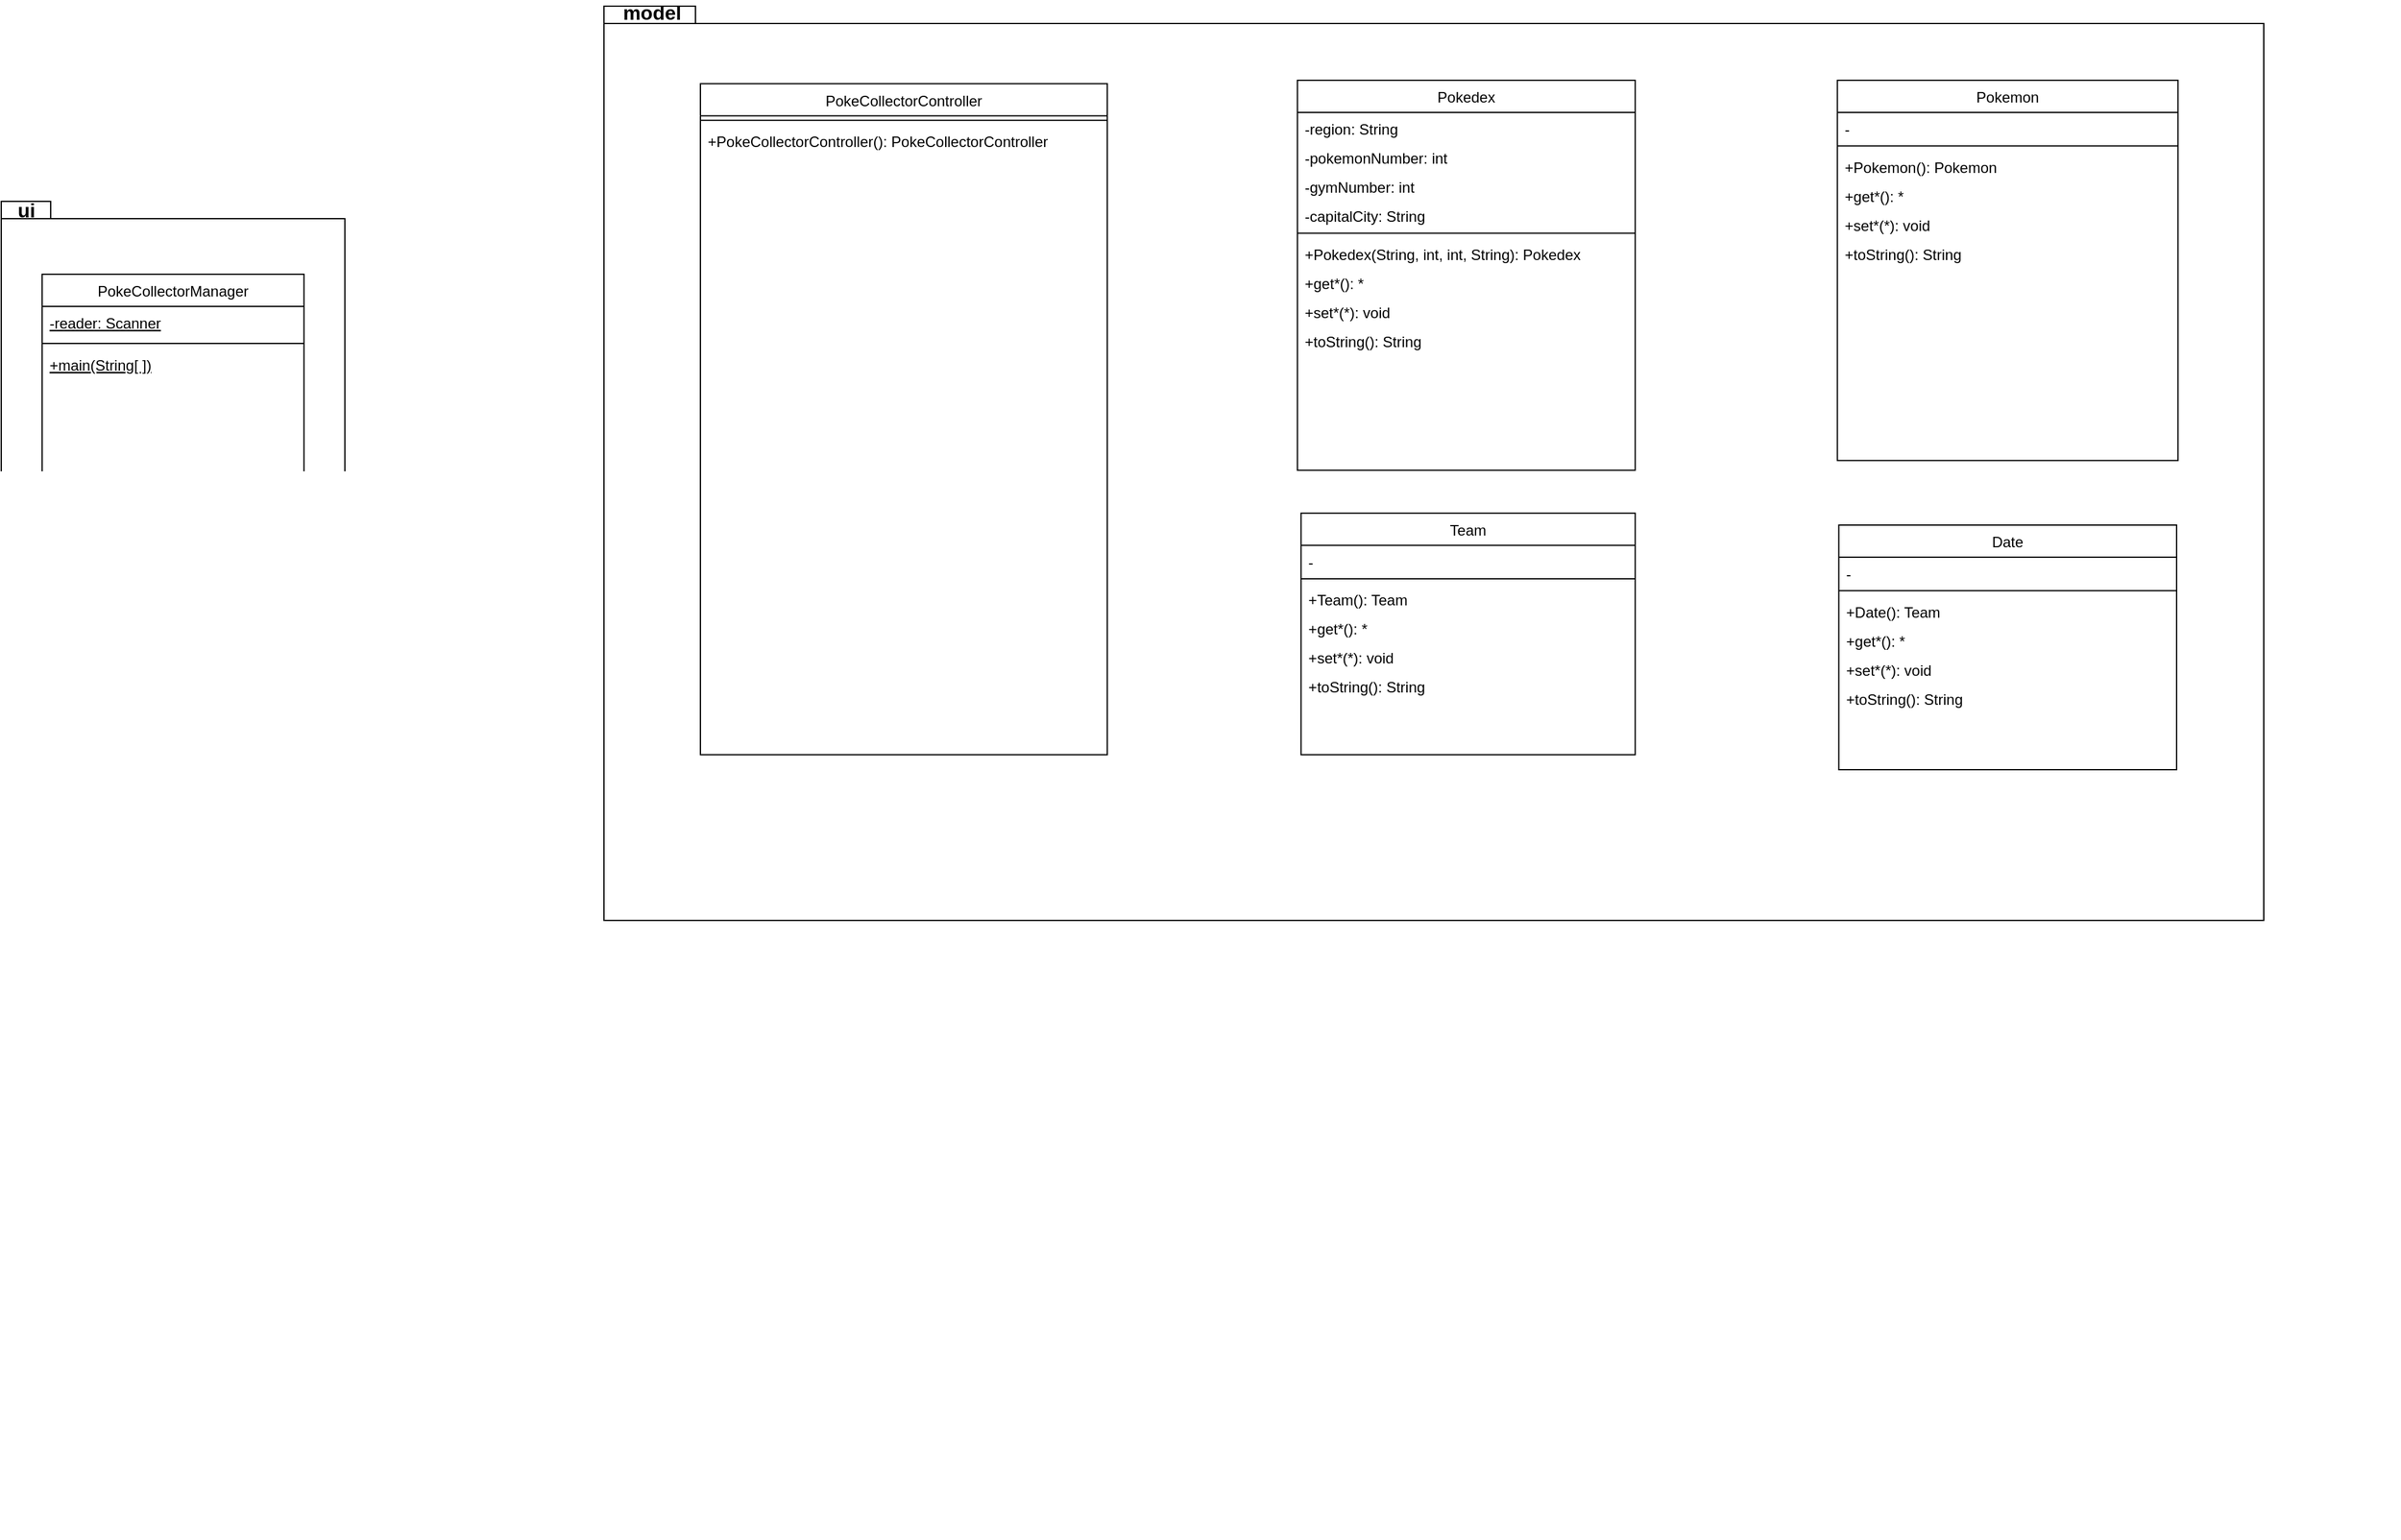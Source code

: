 <mxfile version="20.3.0" type="device"><diagram id="C5RBs43oDa-KdzZeNtuy" name="Page-1"><mxGraphModel dx="1929" dy="1619" grid="1" gridSize="10" guides="1" tooltips="1" connect="1" arrows="1" fold="1" page="1" pageScale="1" pageWidth="827" pageHeight="1169" math="0" shadow="0"><root><mxCell id="WIyWlLk6GJQsqaUBKTNV-0"/><mxCell id="WIyWlLk6GJQsqaUBKTNV-1" parent="WIyWlLk6GJQsqaUBKTNV-0"/><mxCell id="iSvfDCIpd0G1INtYwZN1-61" value="" style="group" parent="WIyWlLk6GJQsqaUBKTNV-1" vertex="1" connectable="0"><mxGeometry x="-500" y="98" width="450" height="473" as="geometry"/></mxCell><mxCell id="iSvfDCIpd0G1INtYwZN1-53" value="" style="shape=folder;fontStyle=1;spacingTop=10;tabWidth=40;tabHeight=14;tabPosition=left;html=1;" parent="iSvfDCIpd0G1INtYwZN1-61" vertex="1"><mxGeometry width="277.941" height="372" as="geometry"/></mxCell><mxCell id="iSvfDCIpd0G1INtYwZN1-55" value="ui" style="text;strokeColor=none;fillColor=none;html=1;fontSize=16;fontStyle=1;verticalAlign=middle;align=center;" parent="iSvfDCIpd0G1INtYwZN1-61" vertex="1"><mxGeometry x="6.615" width="26.471" height="14.308" as="geometry"/></mxCell><mxCell id="zkfFHV4jXpPFQw0GAbJ--0" value="PokeCollectorManager" style="swimlane;fontStyle=0;align=center;verticalAlign=top;childLayout=stackLayout;horizontal=1;startSize=26;horizontalStack=0;resizeParent=1;resizeLast=0;collapsible=1;marginBottom=0;rounded=0;shadow=0;strokeWidth=1;" parent="iSvfDCIpd0G1INtYwZN1-61" vertex="1"><mxGeometry x="33.088" y="59" width="211.765" height="254" as="geometry"><mxRectangle x="230" y="140" width="160" height="26" as="alternateBounds"/></mxGeometry></mxCell><mxCell id="GXTYJlBUm4R1N5sfBBOL-35" value="-reader: Scanner" style="text;align=left;verticalAlign=top;spacingLeft=4;spacingRight=4;overflow=hidden;rotatable=0;points=[[0,0.5],[1,0.5]];portConstraint=eastwest;fontStyle=4" parent="zkfFHV4jXpPFQw0GAbJ--0" vertex="1"><mxGeometry y="26" width="211.765" height="26" as="geometry"/></mxCell><mxCell id="zkfFHV4jXpPFQw0GAbJ--4" value="" style="line;html=1;strokeWidth=1;align=left;verticalAlign=middle;spacingTop=-1;spacingLeft=3;spacingRight=3;rotatable=0;labelPosition=right;points=[];portConstraint=eastwest;" parent="zkfFHV4jXpPFQw0GAbJ--0" vertex="1"><mxGeometry y="52" width="211.765" height="8" as="geometry"/></mxCell><mxCell id="zkfFHV4jXpPFQw0GAbJ--5" value="+main(String[ ])" style="text;align=left;verticalAlign=top;spacingLeft=4;spacingRight=4;overflow=hidden;rotatable=0;points=[[0,0.5],[1,0.5]];portConstraint=eastwest;fontStyle=4" parent="zkfFHV4jXpPFQw0GAbJ--0" vertex="1"><mxGeometry y="60" width="211.765" height="26" as="geometry"/></mxCell><mxCell id="iSvfDCIpd0G1INtYwZN1-60" value="" style="group;editable=0;" parent="WIyWlLk6GJQsqaUBKTNV-1" vertex="1" connectable="0"><mxGeometry x="-70" y="-60" width="1510" height="1240" as="geometry"/></mxCell><mxCell id="iSvfDCIpd0G1INtYwZN1-89" value="" style="endArrow=open;shadow=0;strokeWidth=1;rounded=0;endFill=1;edgeStyle=elbowEdgeStyle;elbow=vertical;" parent="iSvfDCIpd0G1INtYwZN1-60" edge="1"><mxGeometry x="0.5" y="41" relative="1" as="geometry"><mxPoint x="546.476" y="467.036" as="sourcePoint"/><mxPoint x="546.476" y="552.117" as="targetPoint"/><mxPoint x="-40" y="32" as="offset"/></mxGeometry></mxCell><mxCell id="iSvfDCIpd0G1INtYwZN1-90" value="1" style="resizable=0;align=left;verticalAlign=bottom;labelBackgroundColor=none;fontSize=12;" parent="iSvfDCIpd0G1INtYwZN1-89" connectable="0" vertex="1"><mxGeometry x="-1" relative="1" as="geometry"><mxPoint x="-10" y="24" as="offset"/></mxGeometry></mxCell><mxCell id="iSvfDCIpd0G1INtYwZN1-91" value="1" style="resizable=0;align=right;verticalAlign=bottom;labelBackgroundColor=none;fontSize=12;" parent="iSvfDCIpd0G1INtYwZN1-89" connectable="0" vertex="1"><mxGeometry x="1" relative="1" as="geometry"><mxPoint y="-10" as="offset"/></mxGeometry></mxCell><mxCell id="iSvfDCIpd0G1INtYwZN1-92" value="visitorTeam" style="text;html=1;resizable=0;points=[];;align=center;verticalAlign=middle;labelBackgroundColor=none;rounded=0;shadow=0;strokeWidth=1;fontSize=12;" parent="iSvfDCIpd0G1INtYwZN1-89" vertex="1" connectable="0"><mxGeometry x="0.5" y="49" relative="1" as="geometry"><mxPoint x="-9" y="-27" as="offset"/></mxGeometry></mxCell><mxCell id="iSvfDCIpd0G1INtYwZN1-99" value="+get*(): *" style="text;align=left;verticalAlign=top;spacingLeft=4;spacingRight=4;overflow=hidden;rotatable=0;points=[[0,0.5],[1,0.5]];portConstraint=eastwest;" parent="iSvfDCIpd0G1INtYwZN1-60" vertex="1"><mxGeometry x="1208" y="371.095" width="230.095" height="23.533" as="geometry"/></mxCell><mxCell id="iSvfDCIpd0G1INtYwZN1-100" value="+set*(*): void" style="text;align=left;verticalAlign=top;spacingLeft=4;spacingRight=4;overflow=hidden;rotatable=0;points=[[0,0.5],[1,0.5]];portConstraint=eastwest;" parent="iSvfDCIpd0G1INtYwZN1-60" vertex="1"><mxGeometry x="1208" y="394.628" width="230.095" height="23.533" as="geometry"/></mxCell><mxCell id="iSvfDCIpd0G1INtYwZN1-101" value="+Scoreboard()" style="text;align=left;verticalAlign=top;spacingLeft=4;spacingRight=4;overflow=hidden;rotatable=0;points=[[0,0.5],[1,0.5]];portConstraint=eastwest;" parent="iSvfDCIpd0G1INtYwZN1-60" vertex="1"><mxGeometry x="1208" y="349.372" width="230.095" height="23.533" as="geometry"/></mxCell><mxCell id="iSvfDCIpd0G1INtYwZN1-102" value="" style="group;expand=0;editable=0;" parent="iSvfDCIpd0G1INtYwZN1-60" vertex="1" connectable="0"><mxGeometry width="1510.0" height="1240" as="geometry"/></mxCell><mxCell id="iSvfDCIpd0G1INtYwZN1-103" value="" style="shape=folder;fontStyle=1;spacingTop=10;tabWidth=40;tabHeight=14;tabPosition=left;html=1;editable=0;" parent="iSvfDCIpd0G1INtYwZN1-102" vertex="1"><mxGeometry x="57.52" width="1342.48" height="740" as="geometry"/></mxCell><mxCell id="zkfFHV4jXpPFQw0GAbJ--17" value="Pokemon" style="swimlane;fontStyle=0;align=center;verticalAlign=top;childLayout=stackLayout;horizontal=1;startSize=26;horizontalStack=0;resizeParent=1;resizeLast=0;collapsible=1;marginBottom=0;rounded=0;shadow=0;strokeWidth=1;" parent="iSvfDCIpd0G1INtYwZN1-102" vertex="1"><mxGeometry x="1055.141" y="59.992" width="275.5" height="307.737" as="geometry"><mxRectangle x="550" y="140" width="160" height="26" as="alternateBounds"/></mxGeometry></mxCell><mxCell id="GXTYJlBUm4R1N5sfBBOL-2" value="-" style="text;align=left;verticalAlign=top;spacingLeft=4;spacingRight=4;overflow=hidden;rotatable=0;points=[[0,0.5],[1,0.5]];portConstraint=eastwest;" parent="zkfFHV4jXpPFQw0GAbJ--17" vertex="1"><mxGeometry y="26" width="275.5" height="23.533" as="geometry"/></mxCell><mxCell id="zkfFHV4jXpPFQw0GAbJ--23" value="" style="line;html=1;strokeWidth=1;align=left;verticalAlign=middle;spacingTop=-1;spacingLeft=3;spacingRight=3;rotatable=0;labelPosition=right;points=[];portConstraint=eastwest;" parent="zkfFHV4jXpPFQw0GAbJ--17" vertex="1"><mxGeometry y="49.533" width="275.5" height="7.241" as="geometry"/></mxCell><mxCell id="iSvfDCIpd0G1INtYwZN1-139" value="+Pokemon(): Pokemon" style="text;align=left;verticalAlign=top;spacingLeft=4;spacingRight=4;overflow=hidden;rotatable=0;points=[[0,0.5],[1,0.5]];portConstraint=eastwest;" parent="zkfFHV4jXpPFQw0GAbJ--17" vertex="1"><mxGeometry y="56.774" width="275.5" height="23.533" as="geometry"/></mxCell><mxCell id="GXTYJlBUm4R1N5sfBBOL-6" value="+get*(): *" style="text;align=left;verticalAlign=top;spacingLeft=4;spacingRight=4;overflow=hidden;rotatable=0;points=[[0,0.5],[1,0.5]];portConstraint=eastwest;" parent="zkfFHV4jXpPFQw0GAbJ--17" vertex="1"><mxGeometry y="80.307" width="275.5" height="23.533" as="geometry"/></mxCell><mxCell id="GXTYJlBUm4R1N5sfBBOL-7" value="+set*(*): void" style="text;align=left;verticalAlign=top;spacingLeft=4;spacingRight=4;overflow=hidden;rotatable=0;points=[[0,0.5],[1,0.5]];portConstraint=eastwest;" parent="zkfFHV4jXpPFQw0GAbJ--17" vertex="1"><mxGeometry y="103.839" width="275.5" height="23.533" as="geometry"/></mxCell><mxCell id="GXTYJlBUm4R1N5sfBBOL-8" value="+toString(): String" style="text;align=left;verticalAlign=top;spacingLeft=4;spacingRight=4;overflow=hidden;rotatable=0;points=[[0,0.5],[1,0.5]];portConstraint=eastwest;" parent="zkfFHV4jXpPFQw0GAbJ--17" vertex="1"><mxGeometry y="127.372" width="275.5" height="23.533" as="geometry"/></mxCell><mxCell id="iSvfDCIpd0G1INtYwZN1-19" value="Pokedex" style="swimlane;fontStyle=0;align=center;verticalAlign=top;childLayout=stackLayout;horizontal=1;startSize=26;horizontalStack=0;resizeParent=1;resizeLast=0;collapsible=1;marginBottom=0;rounded=0;shadow=0;strokeWidth=1;" parent="iSvfDCIpd0G1INtYwZN1-102" vertex="1"><mxGeometry x="618.38" y="59.996" width="273.238" height="315.635" as="geometry"><mxRectangle x="550" y="140" width="160" height="26" as="alternateBounds"/></mxGeometry></mxCell><mxCell id="GXTYJlBUm4R1N5sfBBOL-10" value="-region: String" style="text;align=left;verticalAlign=top;spacingLeft=4;spacingRight=4;overflow=hidden;rotatable=0;points=[[0,0.5],[1,0.5]];portConstraint=eastwest;" parent="iSvfDCIpd0G1INtYwZN1-19" vertex="1"><mxGeometry y="26" width="273.238" height="23.533" as="geometry"/></mxCell><mxCell id="iSvfDCIpd0G1INtYwZN1-20" value="-pokemonNumber: int" style="text;align=left;verticalAlign=top;spacingLeft=4;spacingRight=4;overflow=hidden;rotatable=0;points=[[0,0.5],[1,0.5]];portConstraint=eastwest;rounded=0;shadow=0;html=0;" parent="iSvfDCIpd0G1INtYwZN1-19" vertex="1"><mxGeometry y="49.533" width="273.238" height="23.533" as="geometry"/></mxCell><mxCell id="GXTYJlBUm4R1N5sfBBOL-12" value="-gymNumber: int" style="text;align=left;verticalAlign=top;spacingLeft=4;spacingRight=4;overflow=hidden;rotatable=0;points=[[0,0.5],[1,0.5]];portConstraint=eastwest;" parent="iSvfDCIpd0G1INtYwZN1-19" vertex="1"><mxGeometry y="73.066" width="273.238" height="23.533" as="geometry"/></mxCell><mxCell id="GXTYJlBUm4R1N5sfBBOL-11" value="-capitalCity: String" style="text;align=left;verticalAlign=top;spacingLeft=4;spacingRight=4;overflow=hidden;rotatable=0;points=[[0,0.5],[1,0.5]];portConstraint=eastwest;" parent="iSvfDCIpd0G1INtYwZN1-19" vertex="1"><mxGeometry y="96.599" width="273.238" height="23.533" as="geometry"/></mxCell><mxCell id="iSvfDCIpd0G1INtYwZN1-23" value="" style="line;html=1;strokeWidth=1;align=left;verticalAlign=middle;spacingTop=-1;spacingLeft=3;spacingRight=3;rotatable=0;labelPosition=right;points=[];portConstraint=eastwest;" parent="iSvfDCIpd0G1INtYwZN1-19" vertex="1"><mxGeometry y="120.131" width="273.238" height="7.241" as="geometry"/></mxCell><mxCell id="iSvfDCIpd0G1INtYwZN1-131" value="+Pokedex(String, int, int, String): Pokedex" style="text;align=left;verticalAlign=top;spacingLeft=4;spacingRight=4;overflow=hidden;rotatable=0;points=[[0,0.5],[1,0.5]];portConstraint=eastwest;" parent="iSvfDCIpd0G1INtYwZN1-19" vertex="1"><mxGeometry y="127.372" width="273.238" height="23.533" as="geometry"/></mxCell><mxCell id="iSvfDCIpd0G1INtYwZN1-129" value="+get*(): *" style="text;align=left;verticalAlign=top;spacingLeft=4;spacingRight=4;overflow=hidden;rotatable=0;points=[[0,0.5],[1,0.5]];portConstraint=eastwest;" parent="iSvfDCIpd0G1INtYwZN1-19" vertex="1"><mxGeometry y="150.905" width="273.238" height="23.533" as="geometry"/></mxCell><mxCell id="iSvfDCIpd0G1INtYwZN1-130" value="+set*(*): void" style="text;align=left;verticalAlign=top;spacingLeft=4;spacingRight=4;overflow=hidden;rotatable=0;points=[[0,0.5],[1,0.5]];portConstraint=eastwest;" parent="iSvfDCIpd0G1INtYwZN1-19" vertex="1"><mxGeometry y="174.438" width="273.238" height="23.533" as="geometry"/></mxCell><mxCell id="GXTYJlBUm4R1N5sfBBOL-14" value="+toString(): String" style="text;align=left;verticalAlign=top;spacingLeft=4;spacingRight=4;overflow=hidden;rotatable=0;points=[[0,0.5],[1,0.5]];portConstraint=eastwest;" parent="iSvfDCIpd0G1INtYwZN1-19" vertex="1"><mxGeometry y="197.971" width="273.238" height="23.533" as="geometry"/></mxCell><mxCell id="iSvfDCIpd0G1INtYwZN1-7" value="Date" style="swimlane;fontStyle=0;align=center;verticalAlign=top;childLayout=stackLayout;horizontal=1;startSize=26;horizontalStack=0;resizeParent=1;resizeLast=0;collapsible=1;marginBottom=0;rounded=0;shadow=0;strokeWidth=1;" parent="iSvfDCIpd0G1INtYwZN1-102" vertex="1"><mxGeometry x="1056.274" y="419.998" width="273.238" height="197.971" as="geometry"><mxRectangle x="550" y="140" width="160" height="26" as="alternateBounds"/></mxGeometry></mxCell><mxCell id="iSvfDCIpd0G1INtYwZN1-8" value="-" style="text;align=left;verticalAlign=top;spacingLeft=4;spacingRight=4;overflow=hidden;rotatable=0;points=[[0,0.5],[1,0.5]];portConstraint=eastwest;" parent="iSvfDCIpd0G1INtYwZN1-7" vertex="1"><mxGeometry y="26" width="273.238" height="23.533" as="geometry"/></mxCell><mxCell id="iSvfDCIpd0G1INtYwZN1-11" value="" style="line;html=1;strokeWidth=1;align=left;verticalAlign=middle;spacingTop=-1;spacingLeft=3;spacingRight=3;rotatable=0;labelPosition=right;points=[];portConstraint=eastwest;" parent="iSvfDCIpd0G1INtYwZN1-7" vertex="1"><mxGeometry y="49.533" width="273.238" height="7.241" as="geometry"/></mxCell><mxCell id="iSvfDCIpd0G1INtYwZN1-12" value="+Date(): Team" style="text;align=left;verticalAlign=top;spacingLeft=4;spacingRight=4;overflow=hidden;rotatable=0;points=[[0,0.5],[1,0.5]];portConstraint=eastwest;" parent="iSvfDCIpd0G1INtYwZN1-7" vertex="1"><mxGeometry y="56.774" width="273.238" height="23.533" as="geometry"/></mxCell><mxCell id="iSvfDCIpd0G1INtYwZN1-13" value="+get*(): *" style="text;align=left;verticalAlign=top;spacingLeft=4;spacingRight=4;overflow=hidden;rotatable=0;points=[[0,0.5],[1,0.5]];portConstraint=eastwest;" parent="iSvfDCIpd0G1INtYwZN1-7" vertex="1"><mxGeometry y="80.307" width="273.238" height="23.533" as="geometry"/></mxCell><mxCell id="iSvfDCIpd0G1INtYwZN1-14" value="+set*(*): void" style="text;align=left;verticalAlign=top;spacingLeft=4;spacingRight=4;overflow=hidden;rotatable=0;points=[[0,0.5],[1,0.5]];portConstraint=eastwest;" parent="iSvfDCIpd0G1INtYwZN1-7" vertex="1"><mxGeometry y="103.839" width="273.238" height="23.533" as="geometry"/></mxCell><mxCell id="GXTYJlBUm4R1N5sfBBOL-1" value="+toString(): String" style="text;align=left;verticalAlign=top;spacingLeft=4;spacingRight=4;overflow=hidden;rotatable=0;points=[[0,0.5],[1,0.5]];portConstraint=eastwest;" parent="iSvfDCIpd0G1INtYwZN1-7" vertex="1"><mxGeometry y="127.372" width="273.238" height="23.533" as="geometry"/></mxCell><mxCell id="GXTYJlBUm4R1N5sfBBOL-19" value="PokeCollectorController" style="swimlane;fontStyle=0;align=center;verticalAlign=top;childLayout=stackLayout;horizontal=1;startSize=26;horizontalStack=0;resizeParent=1;resizeLast=0;collapsible=1;marginBottom=0;rounded=0;shadow=0;strokeWidth=1;" parent="iSvfDCIpd0G1INtYwZN1-102" vertex="1"><mxGeometry x="135.509" y="62.781" width="329.105" height="543.066" as="geometry"><mxRectangle x="230" y="140" width="160" height="26" as="alternateBounds"/></mxGeometry></mxCell><mxCell id="GXTYJlBUm4R1N5sfBBOL-20" value="" style="line;html=1;strokeWidth=1;align=left;verticalAlign=middle;spacingTop=-1;spacingLeft=3;spacingRight=3;rotatable=0;labelPosition=right;points=[];portConstraint=eastwest;" parent="GXTYJlBUm4R1N5sfBBOL-19" vertex="1"><mxGeometry y="26" width="329.105" height="7.241" as="geometry"/></mxCell><mxCell id="yguJW5g3dGs88SV1Xy2j-0" value="+PokeCollectorController(): PokeCollectorController" style="text;align=left;verticalAlign=top;spacingLeft=4;spacingRight=4;overflow=hidden;rotatable=0;points=[[0,0.5],[1,0.5]];portConstraint=eastwest;" parent="GXTYJlBUm4R1N5sfBBOL-19" vertex="1"><mxGeometry y="33.241" width="329.105" height="23.533" as="geometry"/></mxCell><mxCell id="iSvfDCIpd0G1INtYwZN1-30" value="Team" style="swimlane;fontStyle=0;align=center;verticalAlign=top;childLayout=stackLayout;horizontal=1;startSize=26;horizontalStack=0;resizeParent=1;resizeLast=0;collapsible=1;marginBottom=0;rounded=0;shadow=0;strokeWidth=1;" parent="iSvfDCIpd0G1INtYwZN1-102" vertex="1"><mxGeometry x="621.309" y="410.338" width="270.309" height="195.504" as="geometry"><mxRectangle x="550" y="140" width="160" height="26" as="alternateBounds"/></mxGeometry></mxCell><mxCell id="iSvfDCIpd0G1INtYwZN1-36" value="-" style="text;align=left;verticalAlign=top;spacingLeft=4;spacingRight=4;overflow=hidden;rotatable=0;points=[[0,0.5],[1,0.5]];portConstraint=eastwest;" parent="iSvfDCIpd0G1INtYwZN1-30" vertex="1"><mxGeometry y="26" width="270.309" height="23.533" as="geometry"/></mxCell><mxCell id="iSvfDCIpd0G1INtYwZN1-31" value="" style="line;html=1;strokeWidth=1;align=left;verticalAlign=middle;spacingTop=-1;spacingLeft=3;spacingRight=3;rotatable=0;labelPosition=right;points=[];portConstraint=eastwest;" parent="iSvfDCIpd0G1INtYwZN1-30" vertex="1"><mxGeometry y="49.533" width="270.309" height="7.241" as="geometry"/></mxCell><mxCell id="iSvfDCIpd0G1INtYwZN1-47" value="+Team(): Team" style="text;align=left;verticalAlign=top;spacingLeft=4;spacingRight=4;overflow=hidden;rotatable=0;points=[[0,0.5],[1,0.5]];portConstraint=eastwest;" parent="iSvfDCIpd0G1INtYwZN1-30" vertex="1"><mxGeometry y="56.774" width="270.309" height="23.533" as="geometry"/></mxCell><mxCell id="GXTYJlBUm4R1N5sfBBOL-17" value="+get*(): *" style="text;align=left;verticalAlign=top;spacingLeft=4;spacingRight=4;overflow=hidden;rotatable=0;points=[[0,0.5],[1,0.5]];portConstraint=eastwest;" parent="iSvfDCIpd0G1INtYwZN1-30" vertex="1"><mxGeometry y="80.307" width="270.309" height="23.533" as="geometry"/></mxCell><mxCell id="GXTYJlBUm4R1N5sfBBOL-18" value="+set*(*): void" style="text;align=left;verticalAlign=top;spacingLeft=4;spacingRight=4;overflow=hidden;rotatable=0;points=[[0,0.5],[1,0.5]];portConstraint=eastwest;" parent="iSvfDCIpd0G1INtYwZN1-30" vertex="1"><mxGeometry y="103.839" width="270.309" height="23.533" as="geometry"/></mxCell><mxCell id="yguJW5g3dGs88SV1Xy2j-3" value="+toString(): String" style="text;align=left;verticalAlign=top;spacingLeft=4;spacingRight=4;overflow=hidden;rotatable=0;points=[[0,0.5],[1,0.5]];portConstraint=eastwest;" parent="iSvfDCIpd0G1INtYwZN1-30" vertex="1"><mxGeometry y="127.372" width="270.309" height="23.533" as="geometry"/></mxCell><mxCell id="iSvfDCIpd0G1INtYwZN1-104" value="model" style="text;strokeColor=none;fillColor=none;html=1;fontSize=16;fontStyle=1;verticalAlign=middle;align=center;" parent="iSvfDCIpd0G1INtYwZN1-102" vertex="1"><mxGeometry x="-18.642" width="230.095" height="9.051" as="geometry"/></mxCell></root></mxGraphModel></diagram></mxfile>